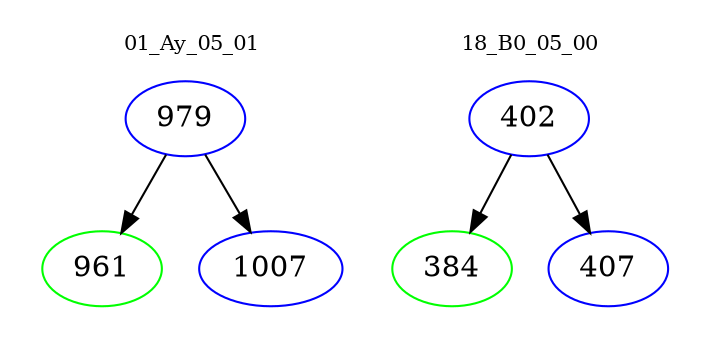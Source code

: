 digraph{
subgraph cluster_0 {
color = white
label = "01_Ay_05_01";
fontsize=10;
T0_979 [label="979", color="blue"]
T0_979 -> T0_961 [color="black"]
T0_961 [label="961", color="green"]
T0_979 -> T0_1007 [color="black"]
T0_1007 [label="1007", color="blue"]
}
subgraph cluster_1 {
color = white
label = "18_B0_05_00";
fontsize=10;
T1_402 [label="402", color="blue"]
T1_402 -> T1_384 [color="black"]
T1_384 [label="384", color="green"]
T1_402 -> T1_407 [color="black"]
T1_407 [label="407", color="blue"]
}
}
